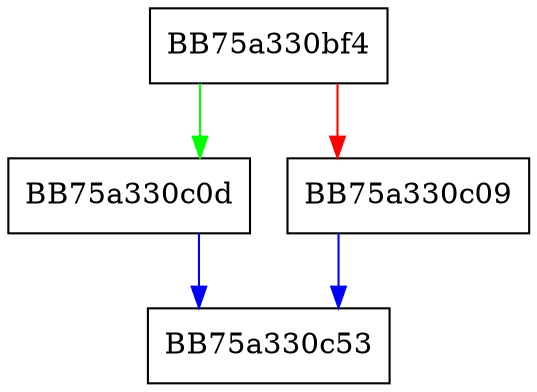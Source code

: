 digraph skip_instr {
  node [shape="box"];
  graph [splines=ortho];
  BB75a330bf4 -> BB75a330c0d [color="green"];
  BB75a330bf4 -> BB75a330c09 [color="red"];
  BB75a330c09 -> BB75a330c53 [color="blue"];
  BB75a330c0d -> BB75a330c53 [color="blue"];
}